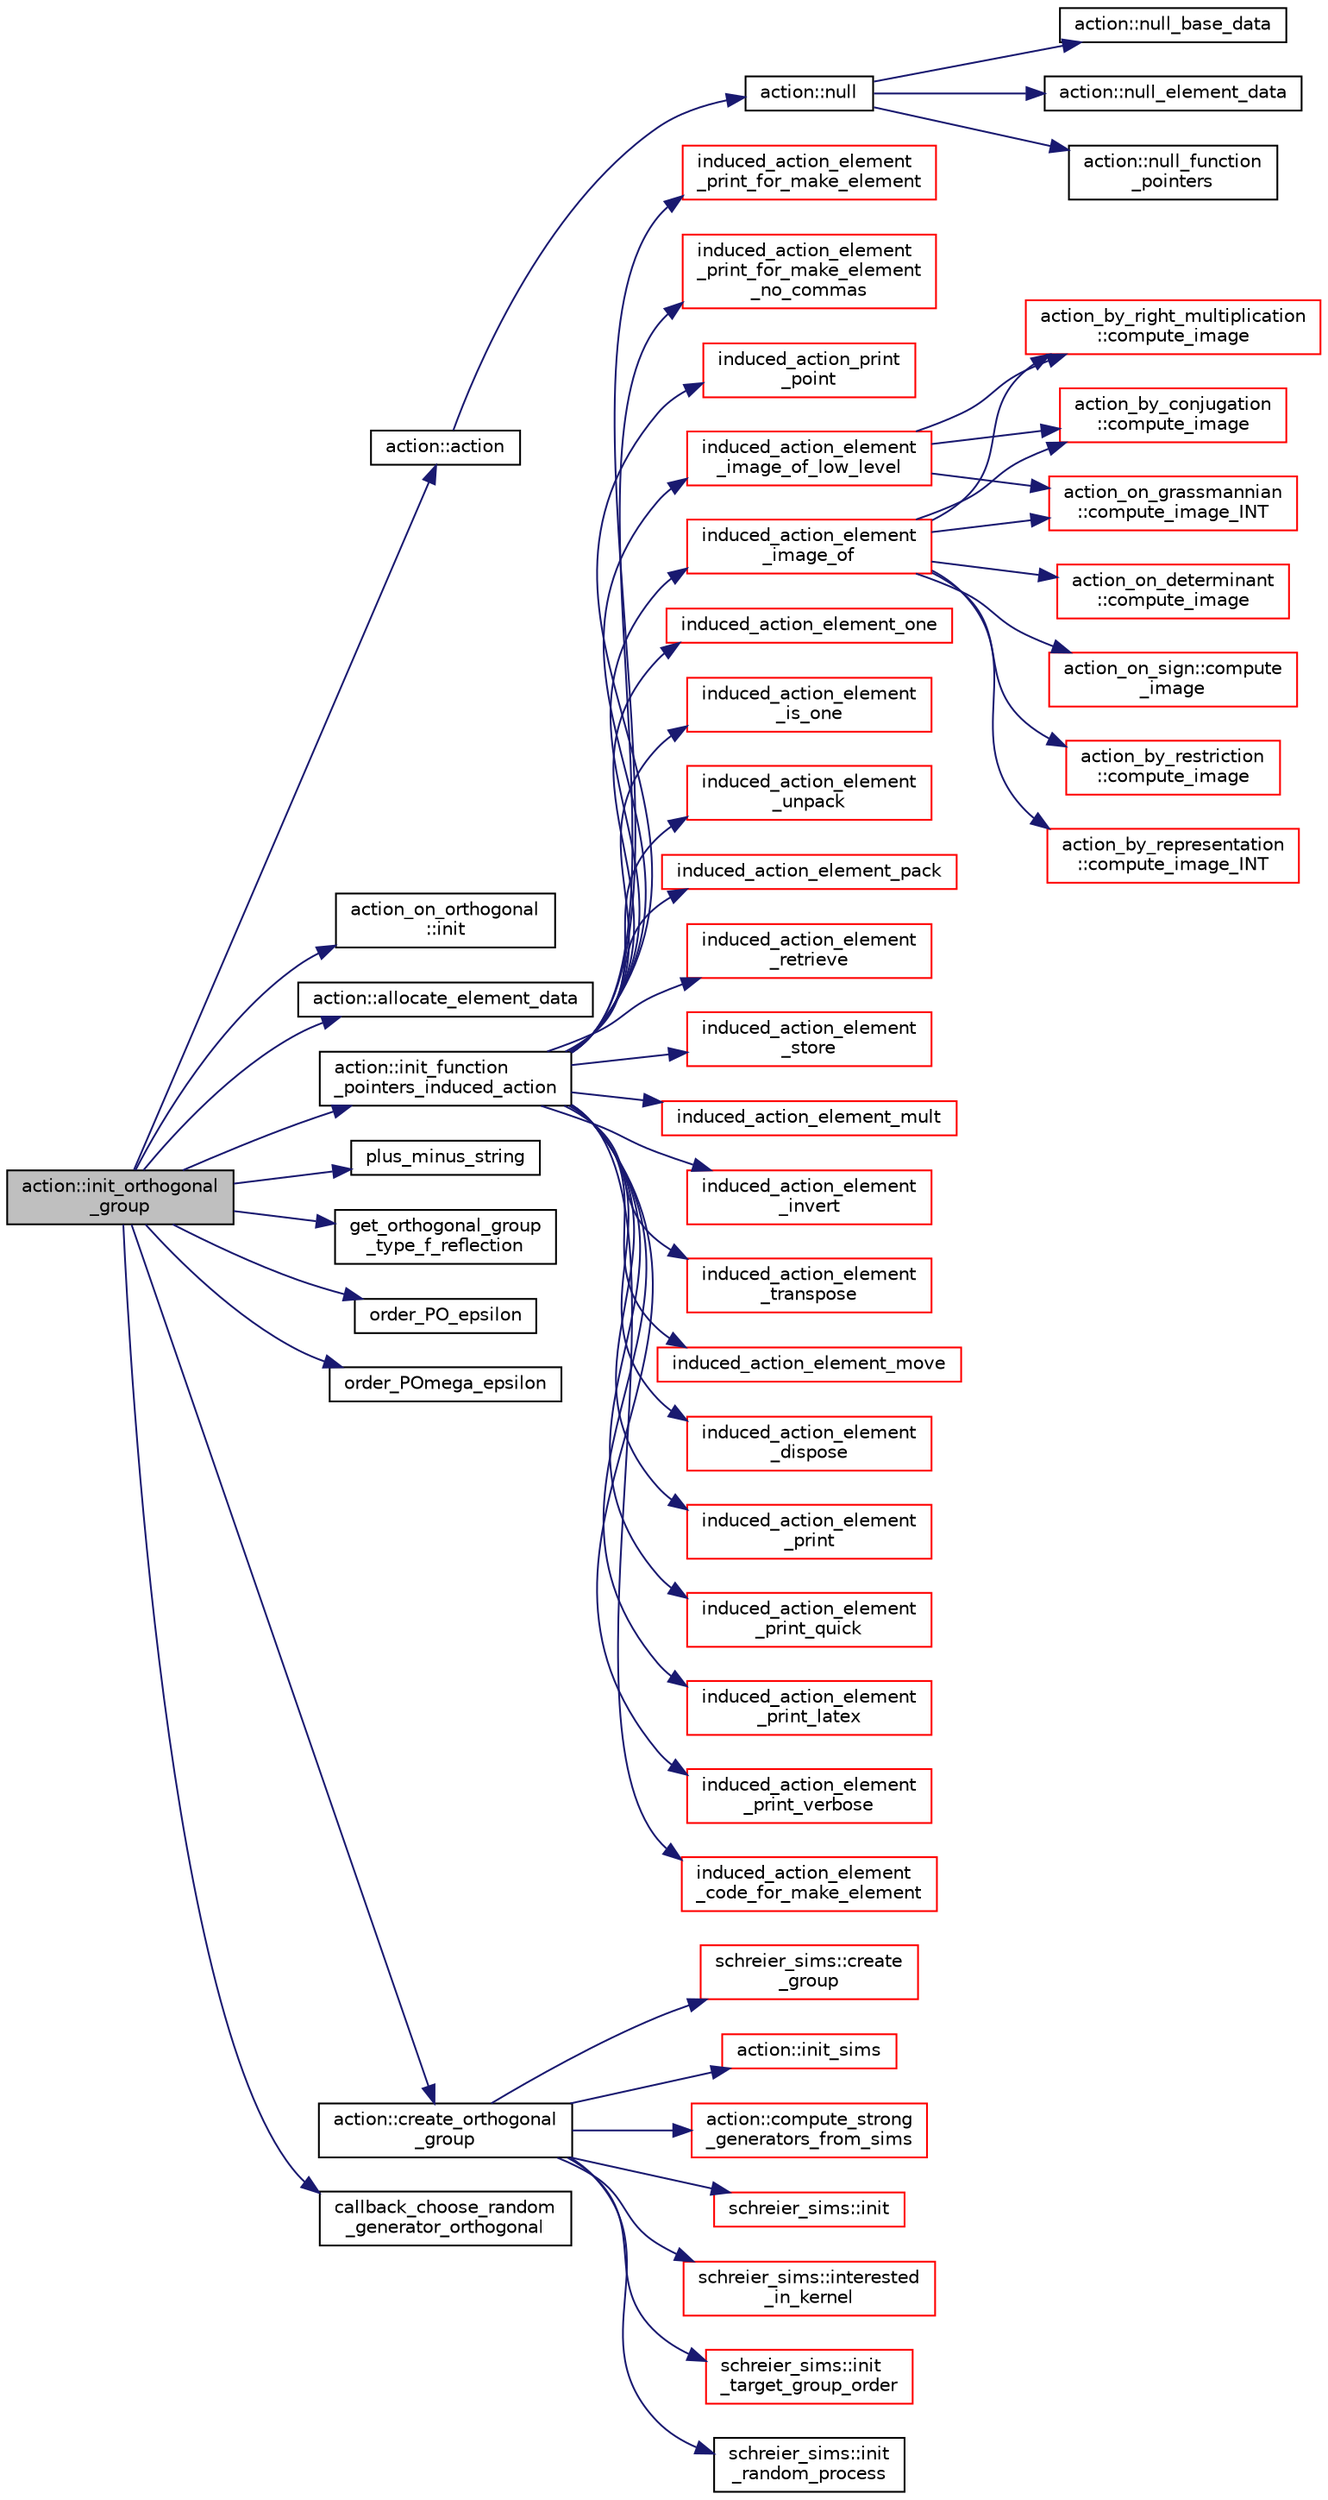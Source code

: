 digraph "action::init_orthogonal_group"
{
  edge [fontname="Helvetica",fontsize="10",labelfontname="Helvetica",labelfontsize="10"];
  node [fontname="Helvetica",fontsize="10",shape=record];
  rankdir="LR";
  Node27707 [label="action::init_orthogonal\l_group",height=0.2,width=0.4,color="black", fillcolor="grey75", style="filled", fontcolor="black"];
  Node27707 -> Node27708 [color="midnightblue",fontsize="10",style="solid",fontname="Helvetica"];
  Node27708 [label="action::action",height=0.2,width=0.4,color="black", fillcolor="white", style="filled",URL="$d2/d86/classaction.html#a108adb38ad362aeb55cf40b9de38bb16"];
  Node27708 -> Node27709 [color="midnightblue",fontsize="10",style="solid",fontname="Helvetica"];
  Node27709 [label="action::null",height=0.2,width=0.4,color="black", fillcolor="white", style="filled",URL="$d2/d86/classaction.html#af05ce222a97a1eff5f692b9193dee125"];
  Node27709 -> Node27710 [color="midnightblue",fontsize="10",style="solid",fontname="Helvetica"];
  Node27710 [label="action::null_base_data",height=0.2,width=0.4,color="black", fillcolor="white", style="filled",URL="$d2/d86/classaction.html#a09d62a3dd408d1c0704b380b26f72fb0"];
  Node27709 -> Node27711 [color="midnightblue",fontsize="10",style="solid",fontname="Helvetica"];
  Node27711 [label="action::null_element_data",height=0.2,width=0.4,color="black", fillcolor="white", style="filled",URL="$d2/d86/classaction.html#a90cd98bea15f55a3c25cb9c6b68685df"];
  Node27709 -> Node27712 [color="midnightblue",fontsize="10",style="solid",fontname="Helvetica"];
  Node27712 [label="action::null_function\l_pointers",height=0.2,width=0.4,color="black", fillcolor="white", style="filled",URL="$d2/d86/classaction.html#a1359d74a665e82a098fba5c1c1249dde"];
  Node27707 -> Node27713 [color="midnightblue",fontsize="10",style="solid",fontname="Helvetica"];
  Node27713 [label="action_on_orthogonal\l::init",height=0.2,width=0.4,color="black", fillcolor="white", style="filled",URL="$dc/d87/classaction__on__orthogonal.html#a5d66e1b51f4c836e358401dce9ed4ee6"];
  Node27707 -> Node27714 [color="midnightblue",fontsize="10",style="solid",fontname="Helvetica"];
  Node27714 [label="action::allocate_element_data",height=0.2,width=0.4,color="black", fillcolor="white", style="filled",URL="$d2/d86/classaction.html#adc5f98db8315bfd17fcd2fbb437d8f60"];
  Node27707 -> Node27715 [color="midnightblue",fontsize="10",style="solid",fontname="Helvetica"];
  Node27715 [label="action::init_function\l_pointers_induced_action",height=0.2,width=0.4,color="black", fillcolor="white", style="filled",URL="$d2/d86/classaction.html#a3b9287d084b24f7a3b9532a7589c58de"];
  Node27715 -> Node27716 [color="midnightblue",fontsize="10",style="solid",fontname="Helvetica"];
  Node27716 [label="induced_action_element\l_image_of",height=0.2,width=0.4,color="red", fillcolor="white", style="filled",URL="$dc/dd4/group__actions_8h.html#a821850d6c3988dd122de0489cd36f0f0"];
  Node27716 -> Node27717 [color="midnightblue",fontsize="10",style="solid",fontname="Helvetica"];
  Node27717 [label="action_by_right_multiplication\l::compute_image",height=0.2,width=0.4,color="red", fillcolor="white", style="filled",URL="$d5/daa/classaction__by__right__multiplication.html#a5407ada4c7d5a1775144fbaadbb8be8e"];
  Node27716 -> Node27744 [color="midnightblue",fontsize="10",style="solid",fontname="Helvetica"];
  Node27744 [label="action_by_restriction\l::compute_image",height=0.2,width=0.4,color="red", fillcolor="white", style="filled",URL="$d1/d7e/classaction__by__restriction.html#a2d669c0f0b3905fb5effc983c9fbb0cc"];
  Node27716 -> Node27746 [color="midnightblue",fontsize="10",style="solid",fontname="Helvetica"];
  Node27746 [label="action_by_conjugation\l::compute_image",height=0.2,width=0.4,color="red", fillcolor="white", style="filled",URL="$d3/dda/classaction__by__conjugation.html#acd62853354e392089a10381a4f7c5ac6"];
  Node27716 -> Node27747 [color="midnightblue",fontsize="10",style="solid",fontname="Helvetica"];
  Node27747 [label="action_by_representation\l::compute_image_INT",height=0.2,width=0.4,color="red", fillcolor="white", style="filled",URL="$d1/d9d/classaction__by__representation.html#a8c6b43be13f3fa61c51d3c5f2a3411d4"];
  Node27716 -> Node27760 [color="midnightblue",fontsize="10",style="solid",fontname="Helvetica"];
  Node27760 [label="action_on_determinant\l::compute_image",height=0.2,width=0.4,color="red", fillcolor="white", style="filled",URL="$d4/d32/classaction__on__determinant.html#afc50562cf0aa95e81eb0062749dc3940"];
  Node27716 -> Node27777 [color="midnightblue",fontsize="10",style="solid",fontname="Helvetica"];
  Node27777 [label="action_on_sign::compute\l_image",height=0.2,width=0.4,color="red", fillcolor="white", style="filled",URL="$da/d06/classaction__on__sign.html#a50a03ddd12e5619d59aee3de0fb5930e"];
  Node27716 -> Node27778 [color="midnightblue",fontsize="10",style="solid",fontname="Helvetica"];
  Node27778 [label="action_on_grassmannian\l::compute_image_INT",height=0.2,width=0.4,color="red", fillcolor="white", style="filled",URL="$d9/ddf/classaction__on__grassmannian.html#a5379b51e0c1a96eaa1e087a8228604ca"];
  Node27715 -> Node28122 [color="midnightblue",fontsize="10",style="solid",fontname="Helvetica"];
  Node28122 [label="induced_action_element\l_image_of_low_level",height=0.2,width=0.4,color="red", fillcolor="white", style="filled",URL="$dc/dd4/group__actions_8h.html#aa4bc5f68829829d9a41223c260c658c5"];
  Node28122 -> Node27717 [color="midnightblue",fontsize="10",style="solid",fontname="Helvetica"];
  Node28122 -> Node27746 [color="midnightblue",fontsize="10",style="solid",fontname="Helvetica"];
  Node28122 -> Node27778 [color="midnightblue",fontsize="10",style="solid",fontname="Helvetica"];
  Node27715 -> Node28124 [color="midnightblue",fontsize="10",style="solid",fontname="Helvetica"];
  Node28124 [label="induced_action_element_one",height=0.2,width=0.4,color="red", fillcolor="white", style="filled",URL="$dc/dd4/group__actions_8h.html#a11ad8abff8304e30e16403a1975a8aab"];
  Node27715 -> Node28126 [color="midnightblue",fontsize="10",style="solid",fontname="Helvetica"];
  Node28126 [label="induced_action_element\l_is_one",height=0.2,width=0.4,color="red", fillcolor="white", style="filled",URL="$dc/dd4/group__actions_8h.html#aadb6a2b56e25c82dd455de09bb4bda82"];
  Node27715 -> Node28130 [color="midnightblue",fontsize="10",style="solid",fontname="Helvetica"];
  Node28130 [label="induced_action_element\l_unpack",height=0.2,width=0.4,color="red", fillcolor="white", style="filled",URL="$dc/dd4/group__actions_8h.html#a99c6ddc3d11eeccddf87ca23badd1890"];
  Node27715 -> Node28133 [color="midnightblue",fontsize="10",style="solid",fontname="Helvetica"];
  Node28133 [label="induced_action_element_pack",height=0.2,width=0.4,color="red", fillcolor="white", style="filled",URL="$dc/dd4/group__actions_8h.html#aa80cbe650affcff950137367a431715f"];
  Node27715 -> Node28136 [color="midnightblue",fontsize="10",style="solid",fontname="Helvetica"];
  Node28136 [label="induced_action_element\l_retrieve",height=0.2,width=0.4,color="red", fillcolor="white", style="filled",URL="$dc/dd4/group__actions_8h.html#a9e51f4ab67af75d0a12a3eb7f211a5b4"];
  Node27715 -> Node28142 [color="midnightblue",fontsize="10",style="solid",fontname="Helvetica"];
  Node28142 [label="induced_action_element\l_store",height=0.2,width=0.4,color="red", fillcolor="white", style="filled",URL="$dc/dd4/group__actions_8h.html#a23d42fb239ba7e886b1fb9fc96f1a3be"];
  Node27715 -> Node28149 [color="midnightblue",fontsize="10",style="solid",fontname="Helvetica"];
  Node28149 [label="induced_action_element_mult",height=0.2,width=0.4,color="red", fillcolor="white", style="filled",URL="$dc/dd4/group__actions_8h.html#a7b00701d128922145960b4c15307113c"];
  Node27715 -> Node28151 [color="midnightblue",fontsize="10",style="solid",fontname="Helvetica"];
  Node28151 [label="induced_action_element\l_invert",height=0.2,width=0.4,color="red", fillcolor="white", style="filled",URL="$dc/dd4/group__actions_8h.html#a9b7e3c76b30897cb2b62a974e063ce12"];
  Node27715 -> Node28153 [color="midnightblue",fontsize="10",style="solid",fontname="Helvetica"];
  Node28153 [label="induced_action_element\l_transpose",height=0.2,width=0.4,color="red", fillcolor="white", style="filled",URL="$dc/dd4/group__actions_8h.html#ad1379970ade84fe3a44f26f5ec500db4"];
  Node27715 -> Node28156 [color="midnightblue",fontsize="10",style="solid",fontname="Helvetica"];
  Node28156 [label="induced_action_element_move",height=0.2,width=0.4,color="red", fillcolor="white", style="filled",URL="$dc/dd4/group__actions_8h.html#a7b319593ee737d9c1ab5bc6223377541"];
  Node27715 -> Node28158 [color="midnightblue",fontsize="10",style="solid",fontname="Helvetica"];
  Node28158 [label="induced_action_element\l_dispose",height=0.2,width=0.4,color="red", fillcolor="white", style="filled",URL="$dc/dd4/group__actions_8h.html#a5bf4e1daf5b0e799af9e065ab8046f99"];
  Node27715 -> Node28160 [color="midnightblue",fontsize="10",style="solid",fontname="Helvetica"];
  Node28160 [label="induced_action_element\l_print",height=0.2,width=0.4,color="red", fillcolor="white", style="filled",URL="$dc/dd4/group__actions_8h.html#a670952bd230bf34b82f276deab684d23"];
  Node27715 -> Node28164 [color="midnightblue",fontsize="10",style="solid",fontname="Helvetica"];
  Node28164 [label="induced_action_element\l_print_quick",height=0.2,width=0.4,color="red", fillcolor="white", style="filled",URL="$dc/dd4/group__actions_8h.html#a91760d711eca781aa4dbee22a5fc0168"];
  Node27715 -> Node28165 [color="midnightblue",fontsize="10",style="solid",fontname="Helvetica"];
  Node28165 [label="induced_action_element\l_print_latex",height=0.2,width=0.4,color="red", fillcolor="white", style="filled",URL="$dc/dd4/group__actions_8h.html#a962508fbbbac127426c42fe5d0f147ab"];
  Node27715 -> Node28168 [color="midnightblue",fontsize="10",style="solid",fontname="Helvetica"];
  Node28168 [label="induced_action_element\l_print_verbose",height=0.2,width=0.4,color="red", fillcolor="white", style="filled",URL="$dc/dd4/group__actions_8h.html#a647a452eeefdaed4834375175fec37fc"];
  Node27715 -> Node28170 [color="midnightblue",fontsize="10",style="solid",fontname="Helvetica"];
  Node28170 [label="induced_action_element\l_code_for_make_element",height=0.2,width=0.4,color="red", fillcolor="white", style="filled",URL="$dc/dd4/group__actions_8h.html#af1c12dd980d376e72daaf9a383cebfdc"];
  Node27715 -> Node28172 [color="midnightblue",fontsize="10",style="solid",fontname="Helvetica"];
  Node28172 [label="induced_action_element\l_print_for_make_element",height=0.2,width=0.4,color="red", fillcolor="white", style="filled",URL="$dc/dd4/group__actions_8h.html#ad7e7ef951b164a7084837401e3dbc400"];
  Node27715 -> Node28174 [color="midnightblue",fontsize="10",style="solid",fontname="Helvetica"];
  Node28174 [label="induced_action_element\l_print_for_make_element\l_no_commas",height=0.2,width=0.4,color="red", fillcolor="white", style="filled",URL="$dc/dd4/group__actions_8h.html#ae151544128a85b12466172340404b955"];
  Node27715 -> Node28176 [color="midnightblue",fontsize="10",style="solid",fontname="Helvetica"];
  Node28176 [label="induced_action_print\l_point",height=0.2,width=0.4,color="red", fillcolor="white", style="filled",URL="$dc/dd4/group__actions_8h.html#af15373c64f9e8d33dd3c448d98cc2382"];
  Node27707 -> Node28178 [color="midnightblue",fontsize="10",style="solid",fontname="Helvetica"];
  Node28178 [label="plus_minus_string",height=0.2,width=0.4,color="black", fillcolor="white", style="filled",URL="$d5/db4/io__and__os_8h.html#a9f5fa1b143db5ba897f3e3cc0dda146d"];
  Node27707 -> Node28179 [color="midnightblue",fontsize="10",style="solid",fontname="Helvetica"];
  Node28179 [label="get_orthogonal_group\l_type_f_reflection",height=0.2,width=0.4,color="black", fillcolor="white", style="filled",URL="$d5/d90/action__global_8_c.html#a50f15f51a8bbf773e6d3b3ac3ddbf861"];
  Node27707 -> Node28180 [color="midnightblue",fontsize="10",style="solid",fontname="Helvetica"];
  Node28180 [label="order_PO_epsilon",height=0.2,width=0.4,color="black", fillcolor="white", style="filled",URL="$d4/d67/geometry_8h.html#accb4a5b687f3a8d953d08f20dbd2259d"];
  Node27707 -> Node28181 [color="midnightblue",fontsize="10",style="solid",fontname="Helvetica"];
  Node28181 [label="order_POmega_epsilon",height=0.2,width=0.4,color="black", fillcolor="white", style="filled",URL="$d4/d67/geometry_8h.html#ad142560d457a06003b118cf0008201e6"];
  Node27707 -> Node28182 [color="midnightblue",fontsize="10",style="solid",fontname="Helvetica"];
  Node28182 [label="action::create_orthogonal\l_group",height=0.2,width=0.4,color="black", fillcolor="white", style="filled",URL="$d2/d86/classaction.html#a9ec9857e52b35c91c52964a1c5701128"];
  Node28182 -> Node28183 [color="midnightblue",fontsize="10",style="solid",fontname="Helvetica"];
  Node28183 [label="schreier_sims::init",height=0.2,width=0.4,color="red", fillcolor="white", style="filled",URL="$d0/da8/classschreier__sims.html#a360464a9d986401870264e415f132c67"];
  Node28182 -> Node28192 [color="midnightblue",fontsize="10",style="solid",fontname="Helvetica"];
  Node28192 [label="schreier_sims::interested\l_in_kernel",height=0.2,width=0.4,color="red", fillcolor="white", style="filled",URL="$d0/da8/classschreier__sims.html#ae16c57c3e24bb0c2d2d5c8d8e73e4b95"];
  Node28182 -> Node28195 [color="midnightblue",fontsize="10",style="solid",fontname="Helvetica"];
  Node28195 [label="schreier_sims::init\l_target_group_order",height=0.2,width=0.4,color="red", fillcolor="white", style="filled",URL="$d0/da8/classschreier__sims.html#af495ce69982ff0d5ceb09b40db328f60"];
  Node28182 -> Node28197 [color="midnightblue",fontsize="10",style="solid",fontname="Helvetica"];
  Node28197 [label="schreier_sims::init\l_random_process",height=0.2,width=0.4,color="black", fillcolor="white", style="filled",URL="$d0/da8/classschreier__sims.html#a66ca3a0d4c0aba614240af7a665bdfac"];
  Node28182 -> Node28198 [color="midnightblue",fontsize="10",style="solid",fontname="Helvetica"];
  Node28198 [label="schreier_sims::create\l_group",height=0.2,width=0.4,color="red", fillcolor="white", style="filled",URL="$d0/da8/classschreier__sims.html#a1423aec8f5f7f69d0518cd4e69e29b07"];
  Node28182 -> Node28237 [color="midnightblue",fontsize="10",style="solid",fontname="Helvetica"];
  Node28237 [label="action::init_sims",height=0.2,width=0.4,color="red", fillcolor="white", style="filled",URL="$d2/d86/classaction.html#a74656357e44267b594ede82318fe124c"];
  Node28182 -> Node28240 [color="midnightblue",fontsize="10",style="solid",fontname="Helvetica"];
  Node28240 [label="action::compute_strong\l_generators_from_sims",height=0.2,width=0.4,color="red", fillcolor="white", style="filled",URL="$d2/d86/classaction.html#adb6285ff557ef0f7f832278a4115303f"];
  Node27707 -> Node28241 [color="midnightblue",fontsize="10",style="solid",fontname="Helvetica"];
  Node28241 [label="callback_choose_random\l_generator_orthogonal",height=0.2,width=0.4,color="black", fillcolor="white", style="filled",URL="$d5/d90/action__global_8_c.html#ad86b3215267294277dddd93943dafaf7"];
}
